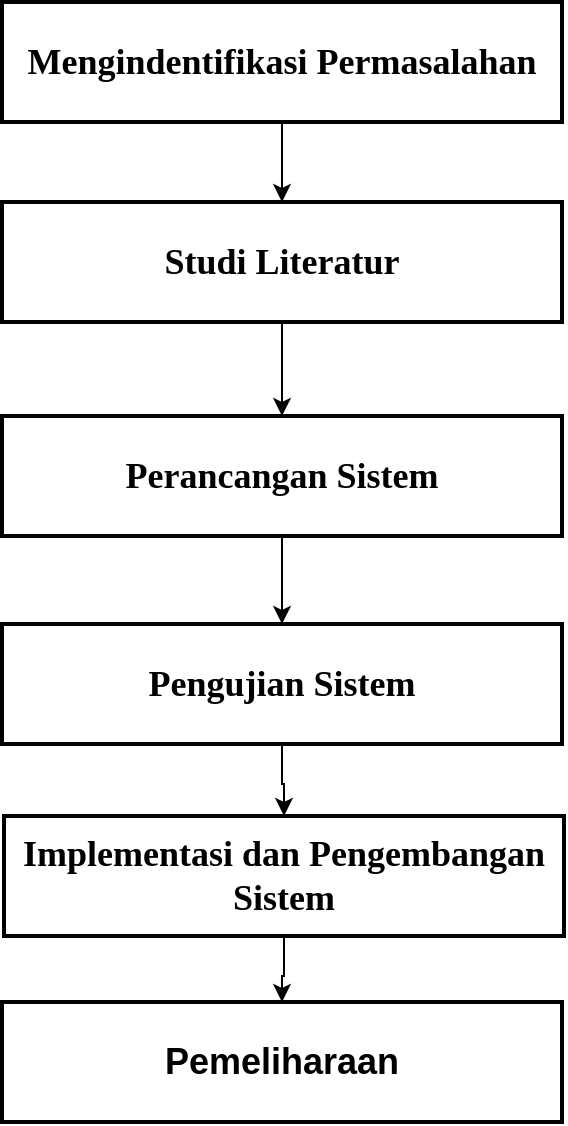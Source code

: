 <mxfile version="21.5.2" type="device">
  <diagram name="Page-1" id="eACAAB5VlqDlFBLaq8OR">
    <mxGraphModel dx="2240" dy="904" grid="1" gridSize="10" guides="1" tooltips="1" connect="1" arrows="1" fold="1" page="1" pageScale="1" pageWidth="850" pageHeight="1100" math="0" shadow="0">
      <root>
        <mxCell id="0" />
        <mxCell id="1" parent="0" />
        <mxCell id="wh3lizO6mJgLRZ5rAwL1-3" value="" style="edgeStyle=orthogonalEdgeStyle;rounded=0;orthogonalLoop=1;jettySize=auto;html=1;fontStyle=1" parent="1" source="wh3lizO6mJgLRZ5rAwL1-1" target="wh3lizO6mJgLRZ5rAwL1-2" edge="1">
          <mxGeometry relative="1" as="geometry" />
        </mxCell>
        <mxCell id="wh3lizO6mJgLRZ5rAwL1-1" value="&lt;p align=&quot;center&quot; class=&quot;MsoNormal&quot;&gt;&lt;font face=&quot;Times New Roman&quot; style=&quot;font-size: 18px;&quot;&gt;Mengindentifikasi Permasalahan&lt;/font&gt;&lt;/p&gt;" style="rounded=0;whiteSpace=wrap;html=1;strokeWidth=2;fontStyle=1" parent="1" vertex="1">
          <mxGeometry x="60" y="120" width="280" height="60" as="geometry" />
        </mxCell>
        <mxCell id="wh3lizO6mJgLRZ5rAwL1-5" value="" style="edgeStyle=orthogonalEdgeStyle;rounded=0;orthogonalLoop=1;jettySize=auto;html=1;fontStyle=1" parent="1" source="wh3lizO6mJgLRZ5rAwL1-2" target="wh3lizO6mJgLRZ5rAwL1-4" edge="1">
          <mxGeometry relative="1" as="geometry" />
        </mxCell>
        <mxCell id="wh3lizO6mJgLRZ5rAwL1-2" value="&lt;p align=&quot;center&quot; class=&quot;MsoNormal&quot;&gt;&lt;font face=&quot;Times New Roman&quot; style=&quot;font-size: 18px;&quot;&gt;Studi Literatur&lt;/font&gt;&lt;/p&gt;" style="rounded=0;whiteSpace=wrap;html=1;strokeWidth=2;fontStyle=1" parent="1" vertex="1">
          <mxGeometry x="60" y="220" width="280" height="60" as="geometry" />
        </mxCell>
        <mxCell id="wh3lizO6mJgLRZ5rAwL1-8" value="" style="edgeStyle=orthogonalEdgeStyle;rounded=0;orthogonalLoop=1;jettySize=auto;html=1;fontStyle=1" parent="1" source="wh3lizO6mJgLRZ5rAwL1-4" target="wh3lizO6mJgLRZ5rAwL1-7" edge="1">
          <mxGeometry relative="1" as="geometry" />
        </mxCell>
        <mxCell id="wh3lizO6mJgLRZ5rAwL1-4" value="&lt;p align=&quot;center&quot; class=&quot;MsoNormal&quot;&gt;&lt;font style=&quot;font-size: 18px;&quot; face=&quot;Times New Roman&quot;&gt;Perancangan Sistem&lt;/font&gt;&lt;/p&gt;" style="rounded=0;whiteSpace=wrap;html=1;strokeWidth=2;fontStyle=1" parent="1" vertex="1">
          <mxGeometry x="60" y="327" width="280" height="60" as="geometry" />
        </mxCell>
        <mxCell id="wh3lizO6mJgLRZ5rAwL1-7" value="&lt;p align=&quot;center&quot; class=&quot;MsoNormal&quot;&gt;&lt;font face=&quot;Times New Roman&quot; style=&quot;font-size: 18px;&quot;&gt;Pengujian Sistem&lt;/font&gt;&lt;/p&gt;" style="rounded=0;whiteSpace=wrap;html=1;strokeWidth=2;fontStyle=1" parent="1" vertex="1">
          <mxGeometry x="60" y="431" width="280" height="60" as="geometry" />
        </mxCell>
        <mxCell id="wh3lizO6mJgLRZ5rAwL1-10" value="" style="edgeStyle=orthogonalEdgeStyle;rounded=0;orthogonalLoop=1;jettySize=auto;html=1;fontStyle=1" parent="1" source="wh3lizO6mJgLRZ5rAwL1-7" target="wh3lizO6mJgLRZ5rAwL1-9" edge="1">
          <mxGeometry relative="1" as="geometry" />
        </mxCell>
        <mxCell id="wh3lizO6mJgLRZ5rAwL1-9" value="&lt;p align=&quot;center&quot; class=&quot;MsoNormal&quot;&gt;&lt;font style=&quot;font-size: 18px;&quot; face=&quot;Times New Roman&quot;&gt;Implementasi dan Pengembangan Sistem&lt;/font&gt;&lt;/p&gt;" style="rounded=0;whiteSpace=wrap;html=1;strokeWidth=2;container=0;fontStyle=1" parent="1" vertex="1">
          <mxGeometry x="61" y="527" width="280" height="60" as="geometry" />
        </mxCell>
        <mxCell id="wh3lizO6mJgLRZ5rAwL1-11" value="&lt;p align=&quot;center&quot; class=&quot;MsoNormal&quot;&gt;&lt;font style=&quot;font-size: 18px;&quot;&gt;Pemeliharaan&lt;/font&gt;&lt;/p&gt;" style="rounded=0;whiteSpace=wrap;html=1;strokeWidth=2;fontStyle=1" parent="1" vertex="1">
          <mxGeometry x="60" y="620" width="280" height="60" as="geometry" />
        </mxCell>
        <mxCell id="wh3lizO6mJgLRZ5rAwL1-12" value="" style="edgeStyle=orthogonalEdgeStyle;rounded=0;orthogonalLoop=1;jettySize=auto;html=1;fontStyle=1" parent="1" source="wh3lizO6mJgLRZ5rAwL1-9" target="wh3lizO6mJgLRZ5rAwL1-11" edge="1">
          <mxGeometry relative="1" as="geometry" />
        </mxCell>
      </root>
    </mxGraphModel>
  </diagram>
</mxfile>
